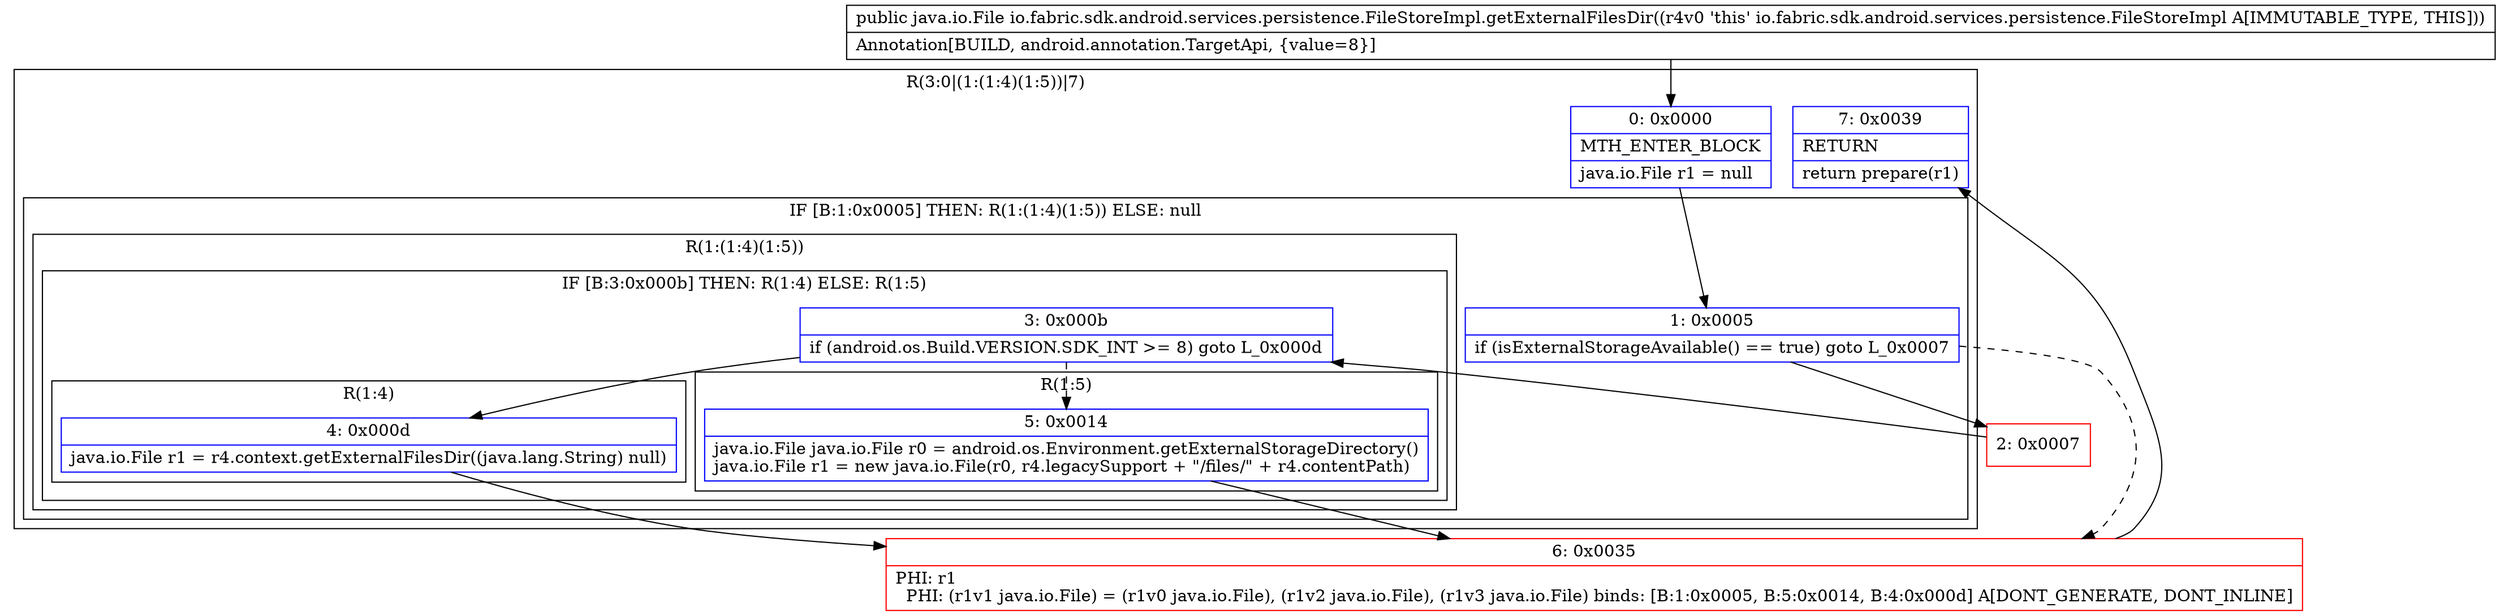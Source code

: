digraph "CFG forio.fabric.sdk.android.services.persistence.FileStoreImpl.getExternalFilesDir()Ljava\/io\/File;" {
subgraph cluster_Region_1093176788 {
label = "R(3:0|(1:(1:4)(1:5))|7)";
node [shape=record,color=blue];
Node_0 [shape=record,label="{0\:\ 0x0000|MTH_ENTER_BLOCK\l|java.io.File r1 = null\l}"];
subgraph cluster_IfRegion_1978201352 {
label = "IF [B:1:0x0005] THEN: R(1:(1:4)(1:5)) ELSE: null";
node [shape=record,color=blue];
Node_1 [shape=record,label="{1\:\ 0x0005|if (isExternalStorageAvailable() == true) goto L_0x0007\l}"];
subgraph cluster_Region_695811448 {
label = "R(1:(1:4)(1:5))";
node [shape=record,color=blue];
subgraph cluster_IfRegion_1072414535 {
label = "IF [B:3:0x000b] THEN: R(1:4) ELSE: R(1:5)";
node [shape=record,color=blue];
Node_3 [shape=record,label="{3\:\ 0x000b|if (android.os.Build.VERSION.SDK_INT \>= 8) goto L_0x000d\l}"];
subgraph cluster_Region_1660370038 {
label = "R(1:4)";
node [shape=record,color=blue];
Node_4 [shape=record,label="{4\:\ 0x000d|java.io.File r1 = r4.context.getExternalFilesDir((java.lang.String) null)\l}"];
}
subgraph cluster_Region_1466456026 {
label = "R(1:5)";
node [shape=record,color=blue];
Node_5 [shape=record,label="{5\:\ 0x0014|java.io.File java.io.File r0 = android.os.Environment.getExternalStorageDirectory()\ljava.io.File r1 = new java.io.File(r0, r4.legacySupport + \"\/files\/\" + r4.contentPath)\l}"];
}
}
}
}
Node_7 [shape=record,label="{7\:\ 0x0039|RETURN\l|return prepare(r1)\l}"];
}
Node_2 [shape=record,color=red,label="{2\:\ 0x0007}"];
Node_6 [shape=record,color=red,label="{6\:\ 0x0035|PHI: r1 \l  PHI: (r1v1 java.io.File) = (r1v0 java.io.File), (r1v2 java.io.File), (r1v3 java.io.File) binds: [B:1:0x0005, B:5:0x0014, B:4:0x000d] A[DONT_GENERATE, DONT_INLINE]\l}"];
MethodNode[shape=record,label="{public java.io.File io.fabric.sdk.android.services.persistence.FileStoreImpl.getExternalFilesDir((r4v0 'this' io.fabric.sdk.android.services.persistence.FileStoreImpl A[IMMUTABLE_TYPE, THIS]))  | Annotation[BUILD, android.annotation.TargetApi, \{value=8\}]\l}"];
MethodNode -> Node_0;
Node_0 -> Node_1;
Node_1 -> Node_2;
Node_1 -> Node_6[style=dashed];
Node_3 -> Node_4;
Node_3 -> Node_5[style=dashed];
Node_4 -> Node_6;
Node_5 -> Node_6;
Node_2 -> Node_3;
Node_6 -> Node_7;
}

